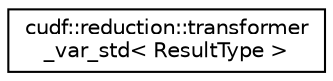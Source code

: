 digraph "Graphical Class Hierarchy"
{
 // LATEX_PDF_SIZE
  edge [fontname="Helvetica",fontsize="10",labelfontname="Helvetica",labelfontsize="10"];
  node [fontname="Helvetica",fontsize="10",shape=record];
  rankdir="LR";
  Node0 [label="cudf::reduction::transformer\l_var_std\< ResultType \>",height=0.2,width=0.4,color="black", fillcolor="white", style="filled",URL="$structcudf_1_1reduction_1_1transformer__var__std.html",tooltip=" "];
}
